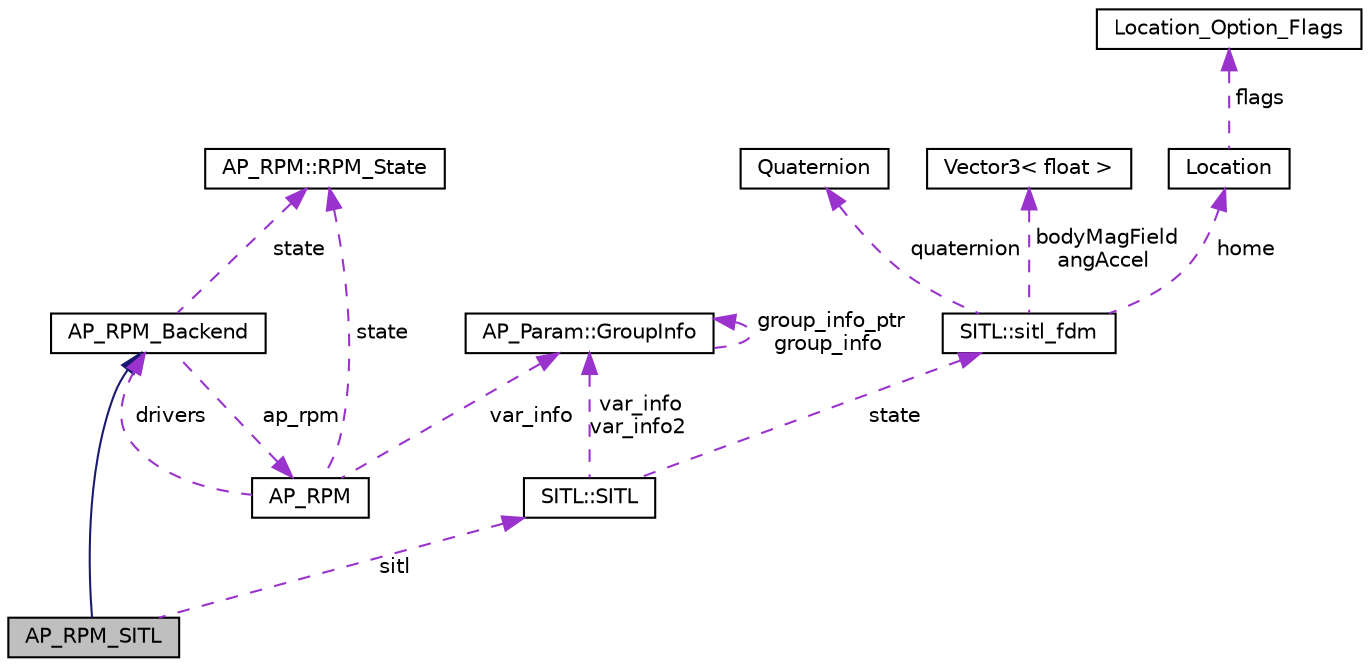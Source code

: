 digraph "AP_RPM_SITL"
{
 // INTERACTIVE_SVG=YES
  edge [fontname="Helvetica",fontsize="10",labelfontname="Helvetica",labelfontsize="10"];
  node [fontname="Helvetica",fontsize="10",shape=record];
  Node1 [label="AP_RPM_SITL",height=0.2,width=0.4,color="black", fillcolor="grey75", style="filled", fontcolor="black"];
  Node2 -> Node1 [dir="back",color="midnightblue",fontsize="10",style="solid",fontname="Helvetica"];
  Node2 [label="AP_RPM_Backend",height=0.2,width=0.4,color="black", fillcolor="white", style="filled",URL="$classAP__RPM__Backend.html"];
  Node3 -> Node2 [dir="back",color="darkorchid3",fontsize="10",style="dashed",label=" state" ,fontname="Helvetica"];
  Node3 [label="AP_RPM::RPM_State",height=0.2,width=0.4,color="black", fillcolor="white", style="filled",URL="$structAP__RPM_1_1RPM__State.html"];
  Node4 -> Node2 [dir="back",color="darkorchid3",fontsize="10",style="dashed",label=" ap_rpm" ,fontname="Helvetica"];
  Node4 [label="AP_RPM",height=0.2,width=0.4,color="black", fillcolor="white", style="filled",URL="$classAP__RPM.html"];
  Node2 -> Node4 [dir="back",color="darkorchid3",fontsize="10",style="dashed",label=" drivers" ,fontname="Helvetica"];
  Node5 -> Node4 [dir="back",color="darkorchid3",fontsize="10",style="dashed",label=" var_info" ,fontname="Helvetica"];
  Node5 [label="AP_Param::GroupInfo",height=0.2,width=0.4,color="black", fillcolor="white", style="filled",URL="$structAP__Param_1_1GroupInfo.html"];
  Node5 -> Node5 [dir="back",color="darkorchid3",fontsize="10",style="dashed",label=" group_info_ptr\ngroup_info" ,fontname="Helvetica"];
  Node3 -> Node4 [dir="back",color="darkorchid3",fontsize="10",style="dashed",label=" state" ,fontname="Helvetica"];
  Node6 -> Node1 [dir="back",color="darkorchid3",fontsize="10",style="dashed",label=" sitl" ,fontname="Helvetica"];
  Node6 [label="SITL::SITL",height=0.2,width=0.4,color="black", fillcolor="white", style="filled",URL="$classSITL_1_1SITL.html"];
  Node5 -> Node6 [dir="back",color="darkorchid3",fontsize="10",style="dashed",label=" var_info\nvar_info2" ,fontname="Helvetica"];
  Node7 -> Node6 [dir="back",color="darkorchid3",fontsize="10",style="dashed",label=" state" ,fontname="Helvetica"];
  Node7 [label="SITL::sitl_fdm",height=0.2,width=0.4,color="black", fillcolor="white", style="filled",URL="$structSITL_1_1sitl__fdm.html"];
  Node8 -> Node7 [dir="back",color="darkorchid3",fontsize="10",style="dashed",label=" quaternion" ,fontname="Helvetica"];
  Node8 [label="Quaternion",height=0.2,width=0.4,color="black", fillcolor="white", style="filled",URL="$classQuaternion.html"];
  Node9 -> Node7 [dir="back",color="darkorchid3",fontsize="10",style="dashed",label=" bodyMagField\nangAccel" ,fontname="Helvetica"];
  Node9 [label="Vector3\< float \>",height=0.2,width=0.4,color="black", fillcolor="white", style="filled",URL="$classVector3.html"];
  Node10 -> Node7 [dir="back",color="darkorchid3",fontsize="10",style="dashed",label=" home" ,fontname="Helvetica"];
  Node10 [label="Location",height=0.2,width=0.4,color="black", fillcolor="white", style="filled",URL="$structLocation.html"];
  Node11 -> Node10 [dir="back",color="darkorchid3",fontsize="10",style="dashed",label=" flags" ,fontname="Helvetica"];
  Node11 [label="Location_Option_Flags",height=0.2,width=0.4,color="black", fillcolor="white", style="filled",URL="$structLocation__Option__Flags.html"];
}
